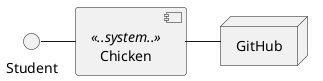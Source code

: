 @startuml

skinparam monochrome true

[Chicken] <<..system..>>
node GitHub

[Chicken] - [GitHub]
Student - [Chicken]

@enduml